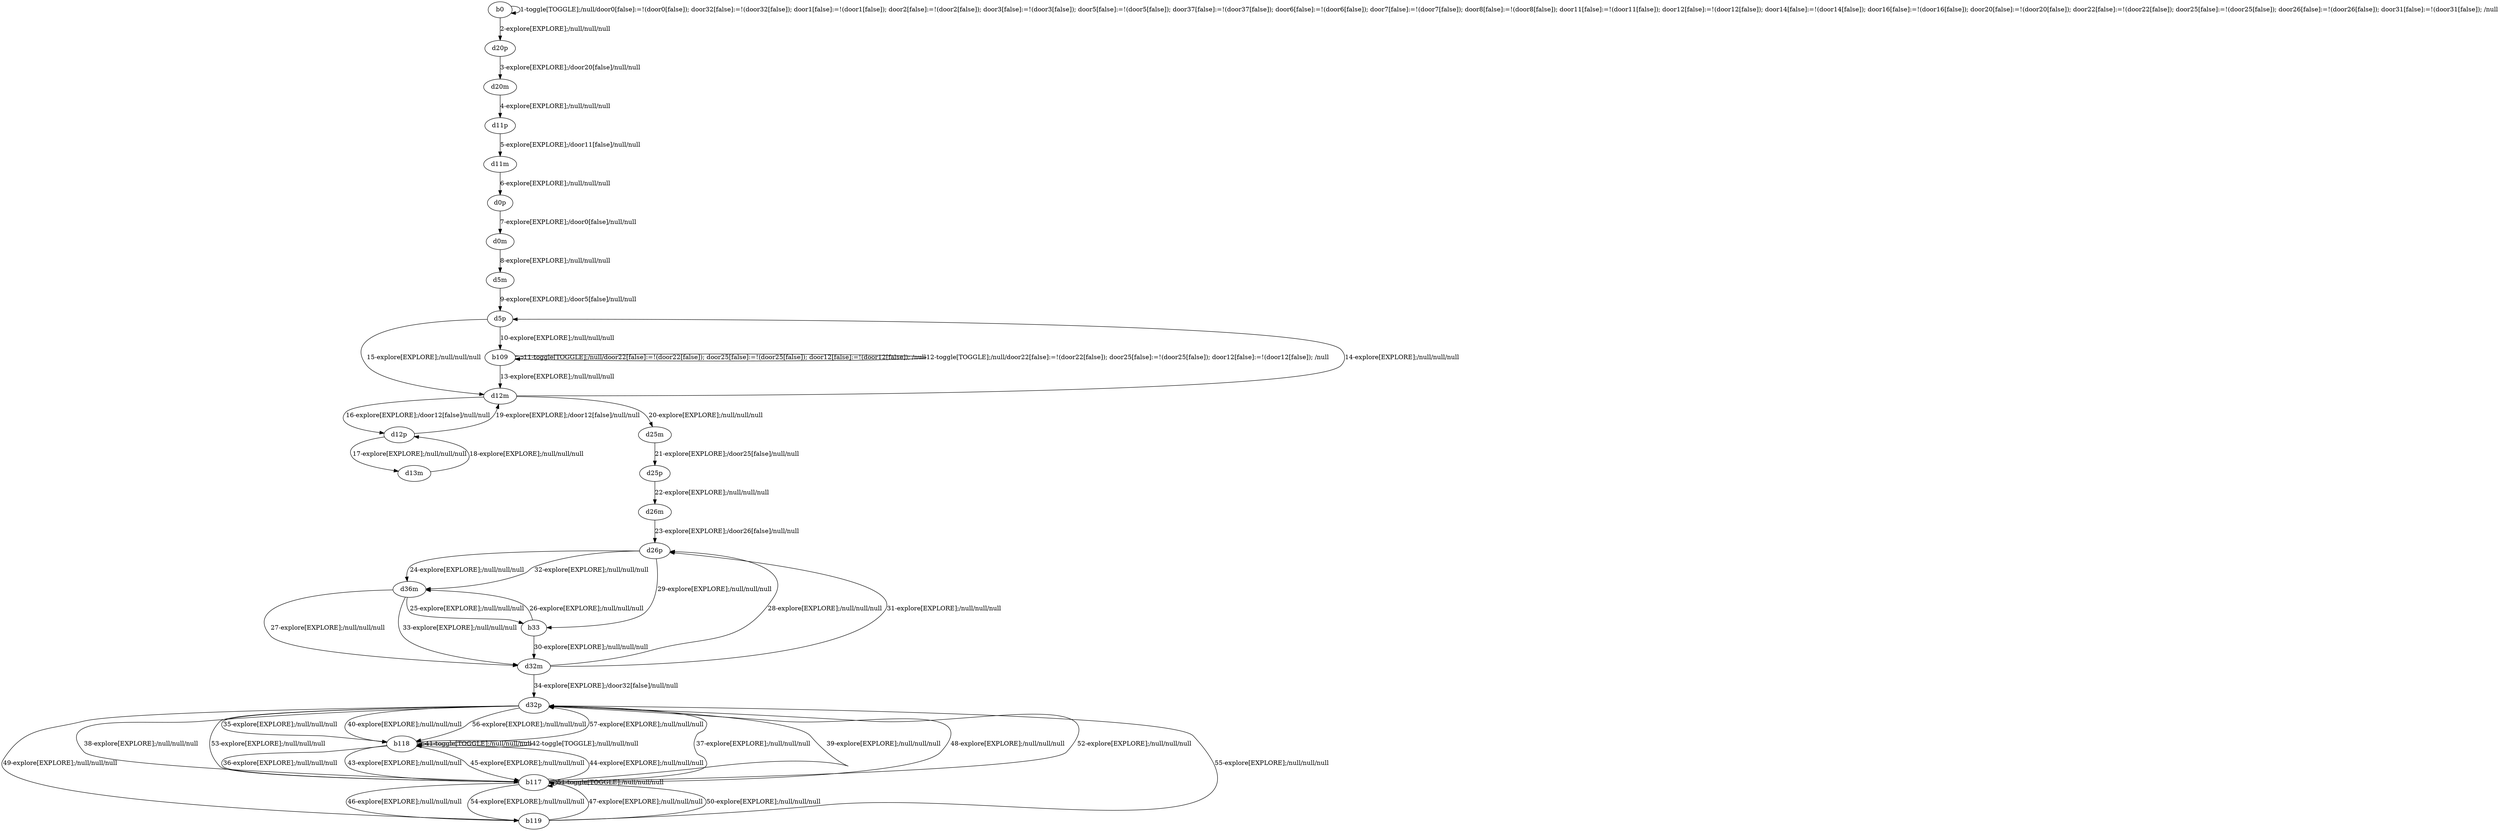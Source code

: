 # Total number of goals covered by this test: 1
# b118 --> d32p

digraph g {
"b0" -> "b0" [label = "1-toggle[TOGGLE];/null/door0[false]:=!(door0[false]); door32[false]:=!(door32[false]); door1[false]:=!(door1[false]); door2[false]:=!(door2[false]); door3[false]:=!(door3[false]); door5[false]:=!(door5[false]); door37[false]:=!(door37[false]); door6[false]:=!(door6[false]); door7[false]:=!(door7[false]); door8[false]:=!(door8[false]); door11[false]:=!(door11[false]); door12[false]:=!(door12[false]); door14[false]:=!(door14[false]); door16[false]:=!(door16[false]); door20[false]:=!(door20[false]); door22[false]:=!(door22[false]); door25[false]:=!(door25[false]); door26[false]:=!(door26[false]); door31[false]:=!(door31[false]); /null"];
"b0" -> "d20p" [label = "2-explore[EXPLORE];/null/null/null"];
"d20p" -> "d20m" [label = "3-explore[EXPLORE];/door20[false]/null/null"];
"d20m" -> "d11p" [label = "4-explore[EXPLORE];/null/null/null"];
"d11p" -> "d11m" [label = "5-explore[EXPLORE];/door11[false]/null/null"];
"d11m" -> "d0p" [label = "6-explore[EXPLORE];/null/null/null"];
"d0p" -> "d0m" [label = "7-explore[EXPLORE];/door0[false]/null/null"];
"d0m" -> "d5m" [label = "8-explore[EXPLORE];/null/null/null"];
"d5m" -> "d5p" [label = "9-explore[EXPLORE];/door5[false]/null/null"];
"d5p" -> "b109" [label = "10-explore[EXPLORE];/null/null/null"];
"b109" -> "b109" [label = "11-toggle[TOGGLE];/null/door22[false]:=!(door22[false]); door25[false]:=!(door25[false]); door12[false]:=!(door12[false]); /null"];
"b109" -> "b109" [label = "12-toggle[TOGGLE];/null/door22[false]:=!(door22[false]); door25[false]:=!(door25[false]); door12[false]:=!(door12[false]); /null"];
"b109" -> "d12m" [label = "13-explore[EXPLORE];/null/null/null"];
"d12m" -> "d5p" [label = "14-explore[EXPLORE];/null/null/null"];
"d5p" -> "d12m" [label = "15-explore[EXPLORE];/null/null/null"];
"d12m" -> "d12p" [label = "16-explore[EXPLORE];/door12[false]/null/null"];
"d12p" -> "d13m" [label = "17-explore[EXPLORE];/null/null/null"];
"d13m" -> "d12p" [label = "18-explore[EXPLORE];/null/null/null"];
"d12p" -> "d12m" [label = "19-explore[EXPLORE];/door12[false]/null/null"];
"d12m" -> "d25m" [label = "20-explore[EXPLORE];/null/null/null"];
"d25m" -> "d25p" [label = "21-explore[EXPLORE];/door25[false]/null/null"];
"d25p" -> "d26m" [label = "22-explore[EXPLORE];/null/null/null"];
"d26m" -> "d26p" [label = "23-explore[EXPLORE];/door26[false]/null/null"];
"d26p" -> "d36m" [label = "24-explore[EXPLORE];/null/null/null"];
"d36m" -> "b33" [label = "25-explore[EXPLORE];/null/null/null"];
"b33" -> "d36m" [label = "26-explore[EXPLORE];/null/null/null"];
"d36m" -> "d32m" [label = "27-explore[EXPLORE];/null/null/null"];
"d32m" -> "d26p" [label = "28-explore[EXPLORE];/null/null/null"];
"d26p" -> "b33" [label = "29-explore[EXPLORE];/null/null/null"];
"b33" -> "d32m" [label = "30-explore[EXPLORE];/null/null/null"];
"d32m" -> "d26p" [label = "31-explore[EXPLORE];/null/null/null"];
"d26p" -> "d36m" [label = "32-explore[EXPLORE];/null/null/null"];
"d36m" -> "d32m" [label = "33-explore[EXPLORE];/null/null/null"];
"d32m" -> "d32p" [label = "34-explore[EXPLORE];/door32[false]/null/null"];
"d32p" -> "b118" [label = "35-explore[EXPLORE];/null/null/null"];
"b118" -> "b117" [label = "36-explore[EXPLORE];/null/null/null"];
"b117" -> "d32p" [label = "37-explore[EXPLORE];/null/null/null"];
"d32p" -> "b117" [label = "38-explore[EXPLORE];/null/null/null"];
"b117" -> "d32p" [label = "39-explore[EXPLORE];/null/null/null"];
"d32p" -> "b118" [label = "40-explore[EXPLORE];/null/null/null"];
"b118" -> "b118" [label = "41-toggle[TOGGLE];/null/null/null"];
"b118" -> "b118" [label = "42-toggle[TOGGLE];/null/null/null"];
"b118" -> "b117" [label = "43-explore[EXPLORE];/null/null/null"];
"b117" -> "b118" [label = "44-explore[EXPLORE];/null/null/null"];
"b118" -> "b117" [label = "45-explore[EXPLORE];/null/null/null"];
"b117" -> "b119" [label = "46-explore[EXPLORE];/null/null/null"];
"b119" -> "b117" [label = "47-explore[EXPLORE];/null/null/null"];
"b117" -> "d32p" [label = "48-explore[EXPLORE];/null/null/null"];
"d32p" -> "b119" [label = "49-explore[EXPLORE];/null/null/null"];
"b119" -> "b117" [label = "50-explore[EXPLORE];/null/null/null"];
"b117" -> "b117" [label = "51-toggle[TOGGLE];/null/null/null"];
"b117" -> "d32p" [label = "52-explore[EXPLORE];/null/null/null"];
"d32p" -> "b117" [label = "53-explore[EXPLORE];/null/null/null"];
"b117" -> "b119" [label = "54-explore[EXPLORE];/null/null/null"];
"b119" -> "d32p" [label = "55-explore[EXPLORE];/null/null/null"];
"d32p" -> "b118" [label = "56-explore[EXPLORE];/null/null/null"];
"b118" -> "d32p" [label = "57-explore[EXPLORE];/null/null/null"];
}